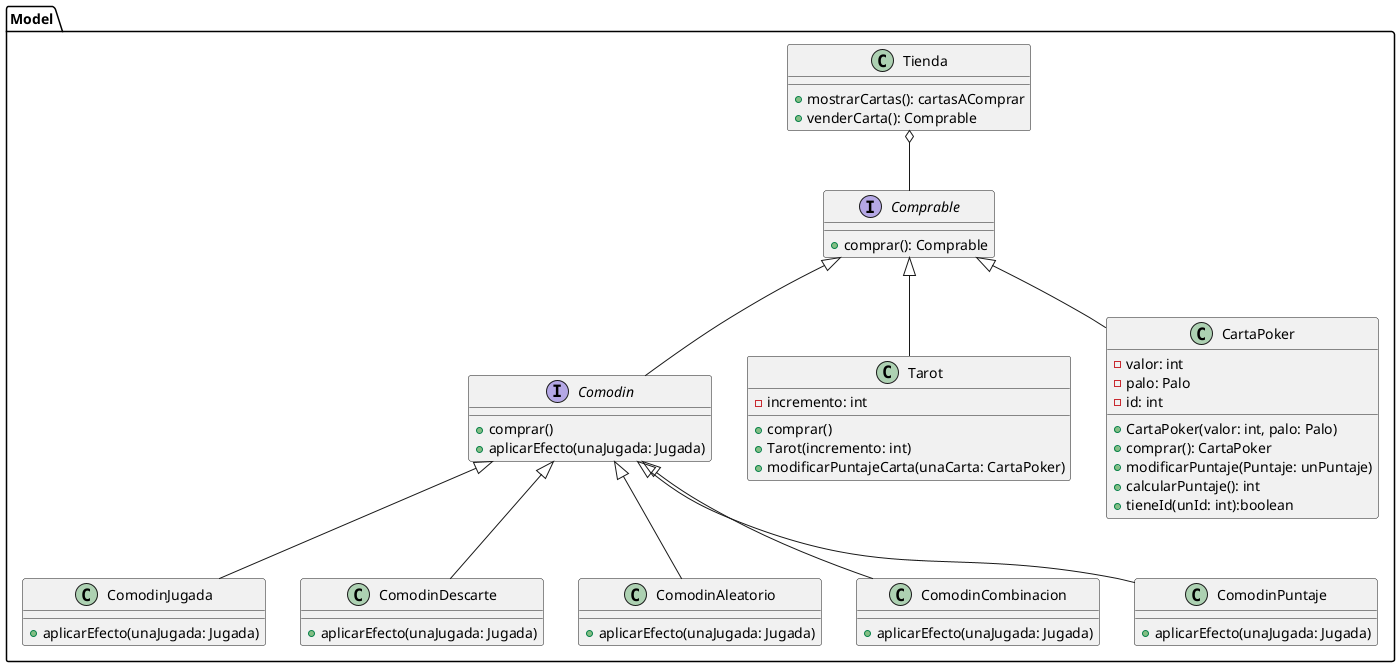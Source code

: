 @startuml

package Model {

class Tienda {
    + mostrarCartas(): cartasAComprar
    + venderCarta(): Comprable
}

interface Comprable {
    + comprar(): Comprable
}

interface Comodin {
    + comprar()
    + aplicarEfecto(unaJugada: Jugada)
}

class ComodinJugada {
    + aplicarEfecto(unaJugada: Jugada)
}
class ComodinDescarte {
    + aplicarEfecto(unaJugada: Jugada)
}
class ComodinAleatorio{
    + aplicarEfecto(unaJugada: Jugada)
}
class ComodinCombinacion{
    + aplicarEfecto(unaJugada: Jugada)
}
class ComodinPuntaje{
    + aplicarEfecto(unaJugada: Jugada)
}

class Tarot {
    - incremento: int
    + comprar()
    + Tarot(incremento: int)
    +modificarPuntajeCarta(unaCarta: CartaPoker)
}

class CartaPoker {
    - valor: int
    - palo: Palo
    - id: int
    + CartaPoker(valor: int, palo: Palo)
    + comprar(): CartaPoker
    + modificarPuntaje(Puntaje: unPuntaje)
    + calcularPuntaje(): int
    + tieneId(unId: int):boolean
}


Tienda o-- Comprable
Comodin -up-|> Comprable
CartaPoker -up-|> Comprable
Tarot -up-|> Comprable
ComodinJugada -up-|> Comodin
ComodinDescarte -up-|> Comodin
ComodinAleatorio -up-|> Comodin
ComodinCombinacion -up-|> Comodin
ComodinPuntaje -up-|> Comodin
}
@enduml